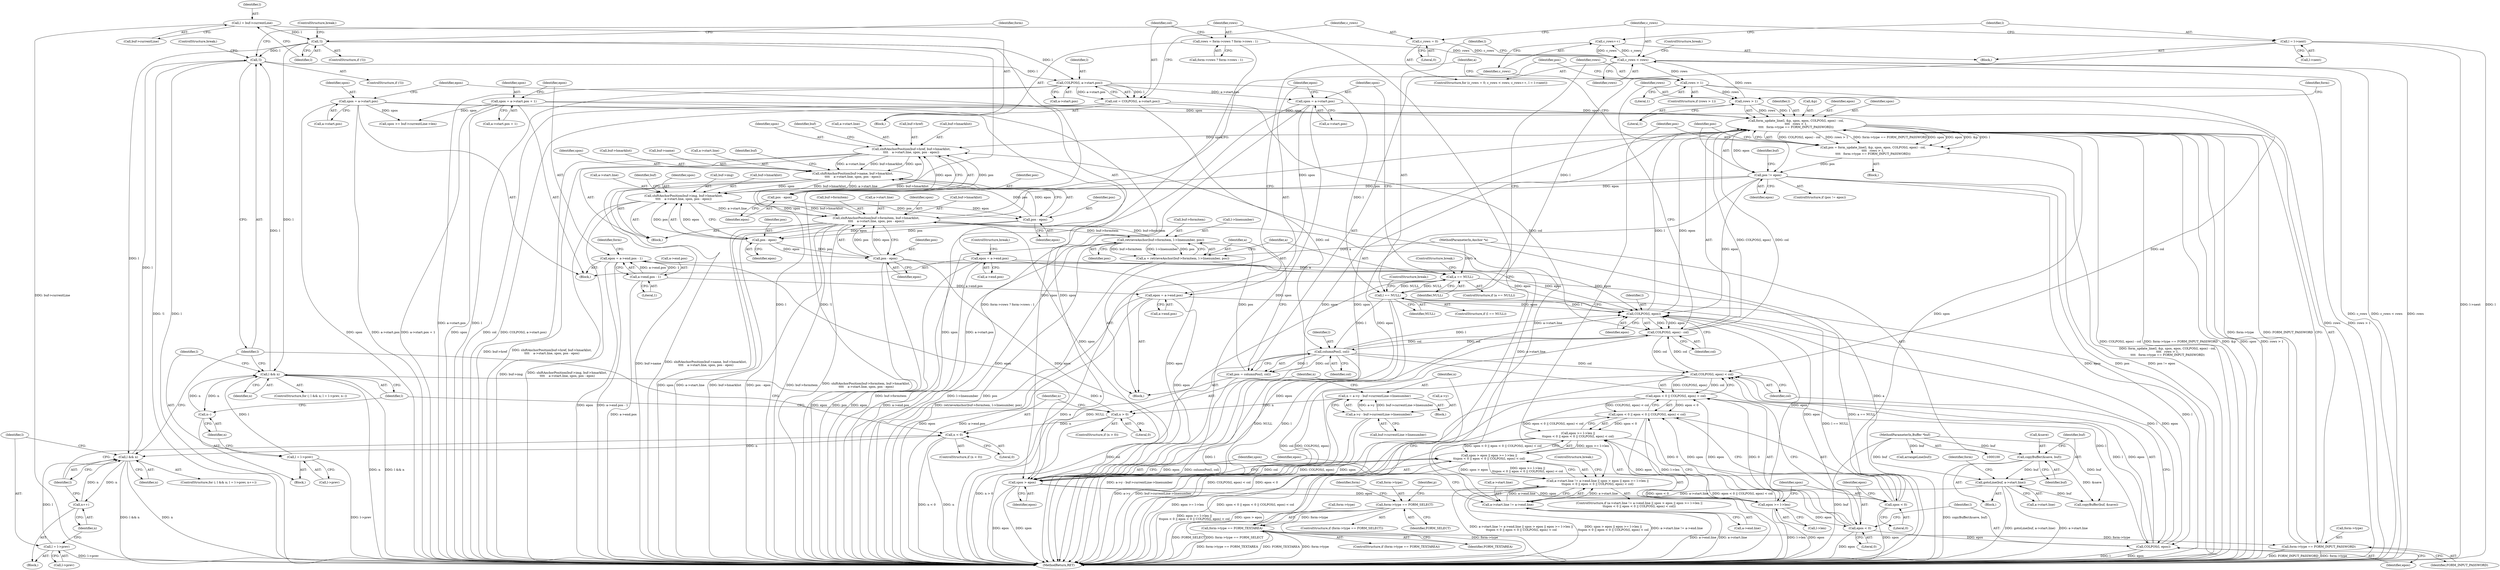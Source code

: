digraph "0_w3m_7fdc83b0364005a0b5ed869230dd81752ba022e8@API" {
"1000446" [label="(Call,form_update_line(l, &p, spos, epos, COLPOS(l, epos) - col,\n\t\t\t\t   rows > 1,\n\t\t\t\t   form->type == FORM_INPUT_PASSWORD))"];
"1000453" [label="(Call,COLPOS(l, epos))"];
"1000364" [label="(Call,l == NULL)"];
"1000357" [label="(Call,l = l->next)"];
"1000340" [label="(Call,COLPOS(l, a->start.pos))"];
"1000325" [label="(Call,!l)"];
"1000296" [label="(Call,l && n)"];
"1000300" [label="(Call,l = l->prev)"];
"1000269" [label="(Call,!l)"];
"1000263" [label="(Call,l = buf->currentLine)"];
"1000292" [label="(Call,n > 0)"];
"1000280" [label="(Call,n = a->y - buf->currentLine->linenumber)"];
"1000282" [label="(Call,a->y - buf->currentLine->linenumber)"];
"1000305" [label="(Call,n--)"];
"1000313" [label="(Call,l && n)"];
"1000317" [label="(Call,l = l->prev)"];
"1000309" [label="(Call,n < 0)"];
"1000322" [label="(Call,n++)"];
"1000389" [label="(Call,a == NULL)"];
"1000378" [label="(Call,a = retrieveAnchor(buf->formitem, l->linenumber, pos))"];
"1000380" [label="(Call,retrieveAnchor(buf->formitem, l->linenumber, pos))"];
"1000518" [label="(Call,shiftAnchorPosition(buf->formitem, buf->hmarklist,\n\t\t\t\t    a->start.line, spos, pos - epos))"];
"1000502" [label="(Call,shiftAnchorPosition(buf->img, buf->hmarklist,\n\t\t\t\t    a->start.line, spos, pos - epos))"];
"1000486" [label="(Call,shiftAnchorPosition(buf->name, buf->hmarklist,\n\t\t\t\t    a->start.line, spos, pos - epos))"];
"1000470" [label="(Call,shiftAnchorPosition(buf->href, buf->hmarklist,\n\t\t\t\t    a->start.line, spos, pos - epos))"];
"1000409" [label="(Call,a->start.line != a->end.line)"];
"1000121" [label="(Call,gotoLine(buf, a->start.line))"];
"1000117" [label="(Call,copyBuffer(&save, buf))"];
"1000102" [label="(MethodParameterIn,Buffer *buf)"];
"1000446" [label="(Call,form_update_line(l, &p, spos, epos, COLPOS(l, epos) - col,\n\t\t\t\t   rows > 1,\n\t\t\t\t   form->type == FORM_INPUT_PASSWORD))"];
"1000393" [label="(Call,spos = a->start.pos)"];
"1000156" [label="(Call,spos = a->start.pos + 1)"];
"1000140" [label="(Call,spos = a->start.pos)"];
"1000421" [label="(Call,spos > epos)"];
"1000531" [label="(Call,pos - epos)"];
"1000515" [label="(Call,pos - epos)"];
"1000499" [label="(Call,pos - epos)"];
"1000483" [label="(Call,pos - epos)"];
"1000466" [label="(Call,pos != epos)"];
"1000444" [label="(Call,pos = form_update_line(l, &p, spos, epos, COLPOS(l, epos) - col,\n\t\t\t\t   rows > 1,\n\t\t\t\t   form->type == FORM_INPUT_PASSWORD))"];
"1000400" [label="(Call,epos = a->end.pos)"];
"1000167" [label="(Call,a->end.pos - 1)"];
"1000165" [label="(Call,epos = a->end.pos - 1)"];
"1000147" [label="(Call,epos = a->end.pos)"];
"1000431" [label="(Call,spos < 0)"];
"1000452" [label="(Call,COLPOS(l, epos) - col)"];
"1000375" [label="(Call,columnPos(l, col))"];
"1000338" [label="(Call,col = COLPOS(l, a->start.pos))"];
"1000438" [label="(Call,COLPOS(l, epos) < col)"];
"1000439" [label="(Call,COLPOS(l, epos))"];
"1000435" [label="(Call,epos < 0)"];
"1000425" [label="(Call,epos >= l->len)"];
"1000457" [label="(Call,rows > 1)"];
"1000369" [label="(Call,rows > 1)"];
"1000351" [label="(Call,c_rows < rows)"];
"1000355" [label="(Call,c_rows++)"];
"1000348" [label="(Call,c_rows = 0)"];
"1000328" [label="(Call,rows = form->rows ? form->rows : 1)"];
"1000460" [label="(Call,form->type == FORM_INPUT_PASSWORD)"];
"1000273" [label="(Call,form->type == FORM_TEXTAREA)"];
"1000230" [label="(Call,form->type == FORM_SELECT)"];
"1000373" [label="(Call,pos = columnPos(l, col))"];
"1000101" [label="(MethodParameterIn,Anchor *a)"];
"1000420" [label="(Call,spos > epos || epos >= l->len ||\n\t\tspos < 0 || epos < 0 || COLPOS(l, epos) < col)"];
"1000408" [label="(Call,a->start.line != a->end.line || spos > epos || epos >= l->len ||\n\t\tspos < 0 || epos < 0 || COLPOS(l, epos) < col)"];
"1000424" [label="(Call,epos >= l->len ||\n\t\tspos < 0 || epos < 0 || COLPOS(l, epos) < col)"];
"1000434" [label="(Call,epos < 0 || COLPOS(l, epos) < col)"];
"1000430" [label="(Call,spos < 0 || epos < 0 || COLPOS(l, epos) < col)"];
"1000441" [label="(Identifier,epos)"];
"1000530" [label="(Identifier,spos)"];
"1000457" [label="(Call,rows > 1)"];
"1000253" [label="(Identifier,form)"];
"1000487" [label="(Call,buf->name)"];
"1000389" [label="(Call,a == NULL)"];
"1000264" [label="(Identifier,l)"];
"1000520" [label="(Identifier,buf)"];
"1000484" [label="(Identifier,pos)"];
"1000454" [label="(Identifier,l)"];
"1000293" [label="(Identifier,n)"];
"1000436" [label="(Identifier,epos)"];
"1000466" [label="(Call,pos != epos)"];
"1000325" [label="(Call,!l)"];
"1000339" [label="(Identifier,col)"];
"1000298" [label="(Identifier,n)"];
"1000422" [label="(Identifier,spos)"];
"1000392" [label="(ControlStructure,break;)"];
"1000533" [label="(Identifier,epos)"];
"1000132" [label="(Block,)"];
"1000358" [label="(Identifier,l)"];
"1000402" [label="(Call,a->end.pos)"];
"1000167" [label="(Call,a->end.pos - 1)"];
"1000431" [label="(Call,spos < 0)"];
"1000263" [label="(Call,l = buf->currentLine)"];
"1000324" [label="(ControlStructure,if (!l))"];
"1000435" [label="(Call,epos < 0)"];
"1000427" [label="(Call,l->len)"];
"1000453" [label="(Call,COLPOS(l, epos))"];
"1000514" [label="(Identifier,spos)"];
"1000448" [label="(Call,&p)"];
"1000296" [label="(Call,l && n)"];
"1000522" [label="(Call,buf->hmarklist)"];
"1000371" [label="(Literal,1)"];
"1000270" [label="(Identifier,l)"];
"1000390" [label="(Identifier,a)"];
"1000469" [label="(Block,)"];
"1000315" [label="(Identifier,n)"];
"1000378" [label="(Call,a = retrieveAnchor(buf->formitem, l->linenumber, pos))"];
"1000302" [label="(Call,l->prev)"];
"1000485" [label="(Identifier,epos)"];
"1000458" [label="(Identifier,rows)"];
"1000444" [label="(Call,pos = form_update_line(l, &p, spos, epos, COLPOS(l, epos) - col,\n\t\t\t\t   rows > 1,\n\t\t\t\t   form->type == FORM_INPUT_PASSWORD))"];
"1000272" [label="(ControlStructure,if (form->type == FORM_TEXTAREA))"];
"1000231" [label="(Call,form->type)"];
"1000493" [label="(Call,a->start.line)"];
"1000342" [label="(Call,a->start.pos)"];
"1000483" [label="(Call,pos - epos)"];
"1000501" [label="(Identifier,epos)"];
"1000338" [label="(Call,col = COLPOS(l, a->start.pos))"];
"1000148" [label="(Identifier,epos)"];
"1000154" [label="(ControlStructure,break;)"];
"1000460" [label="(Call,form->type == FORM_INPUT_PASSWORD)"];
"1000357" [label="(Call,l = l->next)"];
"1000306" [label="(Identifier,n)"];
"1000388" [label="(ControlStructure,if (a == NULL))"];
"1000142" [label="(Call,a->start.pos)"];
"1000322" [label="(Call,n++)"];
"1000291" [label="(ControlStructure,if (n > 0))"];
"1000269" [label="(Call,!l)"];
"1000118" [label="(Call,&save)"];
"1000500" [label="(Identifier,pos)"];
"1000297" [label="(Identifier,l)"];
"1000149" [label="(Call,a->end.pos)"];
"1000369" [label="(Call,rows > 1)"];
"1000534" [label="(ControlStructure,break;)"];
"1000311" [label="(Literal,0)"];
"1000317" [label="(Call,l = l->prev)"];
"1000381" [label="(Call,buf->formitem)"];
"1000294" [label="(Literal,0)"];
"1000374" [label="(Identifier,pos)"];
"1000432" [label="(Identifier,spos)"];
"1000387" [label="(Identifier,pos)"];
"1000477" [label="(Call,a->start.line)"];
"1000368" [label="(ControlStructure,if (rows > 1))"];
"1000451" [label="(Identifier,epos)"];
"1000518" [label="(Call,shiftAnchorPosition(buf->formitem, buf->hmarklist,\n\t\t\t\t    a->start.line, spos, pos - epos))"];
"1000120" [label="(Identifier,buf)"];
"1000467" [label="(Identifier,pos)"];
"1000283" [label="(Call,a->y)"];
"1000366" [label="(Identifier,NULL)"];
"1000394" [label="(Identifier,spos)"];
"1000515" [label="(Call,pos - epos)"];
"1000401" [label="(Identifier,epos)"];
"1000312" [label="(ControlStructure,for (; l && n; l = l->prev, n++))"];
"1000450" [label="(Identifier,spos)"];
"1000173" [label="(Literal,1)"];
"1000280" [label="(Call,n = a->y - buf->currentLine->linenumber)"];
"1000176" [label="(Identifier,form)"];
"1000352" [label="(Identifier,c_rows)"];
"1000301" [label="(Identifier,l)"];
"1000471" [label="(Call,buf->href)"];
"1000499" [label="(Call,pos - epos)"];
"1000370" [label="(Identifier,rows)"];
"1000354" [label="(Block,)"];
"1000486" [label="(Call,shiftAnchorPosition(buf->name, buf->hmarklist,\n\t\t\t\t    a->start.line, spos, pos - epos))"];
"1000123" [label="(Call,a->start.line)"];
"1000299" [label="(Block,)"];
"1000166" [label="(Identifier,epos)"];
"1000376" [label="(Identifier,l)"];
"1000472" [label="(Identifier,buf)"];
"1000275" [label="(Identifier,form)"];
"1000318" [label="(Identifier,l)"];
"1000229" [label="(ControlStructure,if (form->type == FORM_SELECT))"];
"1000351" [label="(Call,c_rows < rows)"];
"1000465" [label="(ControlStructure,if (pos != epos))"];
"1000121" [label="(Call,gotoLine(buf, a->start.line))"];
"1000305" [label="(Call,n--)"];
"1000445" [label="(Identifier,pos)"];
"1000439" [label="(Call,COLPOS(l, epos))"];
"1000353" [label="(Identifier,rows)"];
"1000367" [label="(ControlStructure,break;)"];
"1000464" [label="(Identifier,FORM_INPUT_PASSWORD)"];
"1000314" [label="(Identifier,l)"];
"1000350" [label="(Literal,0)"];
"1000274" [label="(Call,form->type)"];
"1000130" [label="(Identifier,form)"];
"1000271" [label="(ControlStructure,break;)"];
"1000158" [label="(Call,a->start.pos + 1)"];
"1000426" [label="(Identifier,epos)"];
"1000310" [label="(Identifier,n)"];
"1000440" [label="(Identifier,l)"];
"1000165" [label="(Call,epos = a->end.pos - 1)"];
"1000323" [label="(Identifier,n)"];
"1000468" [label="(Identifier,epos)"];
"1000519" [label="(Call,buf->formitem)"];
"1000282" [label="(Call,a->y - buf->currentLine->linenumber)"];
"1000295" [label="(ControlStructure,for (; l && n; l = l->prev, n--))"];
"1000286" [label="(Call,buf->currentLine->linenumber)"];
"1000300" [label="(Call,l = l->prev)"];
"1000412" [label="(Identifier,a)"];
"1000423" [label="(Identifier,epos)"];
"1000328" [label="(Call,rows = form->rows ? form->rows : 1)"];
"1000379" [label="(Identifier,a)"];
"1000156" [label="(Call,spos = a->start.pos + 1)"];
"1000363" [label="(ControlStructure,if (l == NULL))"];
"1000504" [label="(Identifier,buf)"];
"1000420" [label="(Call,spos > epos || epos >= l->len ||\n\t\tspos < 0 || epos < 0 || COLPOS(l, epos) < col)"];
"1000273" [label="(Call,form->type == FORM_TEXTAREA)"];
"1000281" [label="(Identifier,n)"];
"1000434" [label="(Call,epos < 0 || COLPOS(l, epos) < col)"];
"1000326" [label="(Identifier,l)"];
"1000122" [label="(Identifier,buf)"];
"1000380" [label="(Call,retrieveAnchor(buf->formitem, l->linenumber, pos))"];
"1000189" [label="(Call,spos >= buf->currentLine->len)"];
"1000313" [label="(Call,l && n)"];
"1000237" [label="(Identifier,p)"];
"1000446" [label="(Call,form_update_line(l, &p, spos, epos, COLPOS(l, epos) - col,\n\t\t\t\t   rows > 1,\n\t\t\t\t   form->type == FORM_INPUT_PASSWORD))"];
"1000147" [label="(Call,epos = a->end.pos)"];
"1000292" [label="(Call,n > 0)"];
"1000525" [label="(Call,a->start.line)"];
"1000503" [label="(Call,buf->img)"];
"1000117" [label="(Call,copyBuffer(&save, buf))"];
"1000539" [label="(Call,arrangeLine(buf))"];
"1000141" [label="(Identifier,spos)"];
"1000517" [label="(Identifier,epos)"];
"1000470" [label="(Call,shiftAnchorPosition(buf->href, buf->hmarklist,\n\t\t\t\t    a->start.line, spos, pos - epos))"];
"1000456" [label="(Identifier,col)"];
"1000308" [label="(ControlStructure,if (n < 0))"];
"1000384" [label="(Call,l->linenumber)"];
"1000168" [label="(Call,a->end.pos)"];
"1000340" [label="(Call,COLPOS(l, a->start.pos))"];
"1000373" [label="(Call,pos = columnPos(l, col))"];
"1000474" [label="(Call,buf->hmarklist)"];
"1000355" [label="(Call,c_rows++)"];
"1000430" [label="(Call,spos < 0 || epos < 0 || COLPOS(l, epos) < col)"];
"1000506" [label="(Call,buf->hmarklist)"];
"1000372" [label="(Block,)"];
"1000327" [label="(ControlStructure,break;)"];
"1000319" [label="(Call,l->prev)"];
"1000425" [label="(Call,epos >= l->len)"];
"1000393" [label="(Call,spos = a->start.pos)"];
"1000348" [label="(Call,c_rows = 0)"];
"1000535" [label="(Call,copyBuffer(buf, &save))"];
"1000377" [label="(Identifier,col)"];
"1000452" [label="(Call,COLPOS(l, epos) - col)"];
"1000409" [label="(Call,a->start.line != a->end.line)"];
"1000140" [label="(Call,spos = a->start.pos)"];
"1000459" [label="(Literal,1)"];
"1000316" [label="(Block,)"];
"1000347" [label="(ControlStructure,for (c_rows = 0; c_rows < rows; c_rows++, l = l->next))"];
"1000502" [label="(Call,shiftAnchorPosition(buf->img, buf->hmarklist,\n\t\t\t\t    a->start.line, spos, pos - epos))"];
"1000362" [label="(Block,)"];
"1000424" [label="(Call,epos >= l->len ||\n\t\tspos < 0 || epos < 0 || COLPOS(l, epos) < col)"];
"1000443" [label="(ControlStructure,break;)"];
"1000341" [label="(Identifier,l)"];
"1000498" [label="(Identifier,spos)"];
"1000359" [label="(Call,l->next)"];
"1000438" [label="(Call,COLPOS(l, epos) < col)"];
"1000482" [label="(Identifier,spos)"];
"1000265" [label="(Call,buf->currentLine)"];
"1000516" [label="(Identifier,pos)"];
"1000447" [label="(Identifier,l)"];
"1000455" [label="(Identifier,epos)"];
"1000509" [label="(Call,a->start.line)"];
"1000268" [label="(ControlStructure,if (!l))"];
"1000531" [label="(Call,pos - epos)"];
"1000532" [label="(Identifier,pos)"];
"1000408" [label="(Call,a->start.line != a->end.line || spos > epos || epos >= l->len ||\n\t\tspos < 0 || epos < 0 || COLPOS(l, epos) < col)"];
"1000349" [label="(Identifier,c_rows)"];
"1000400" [label="(Call,epos = a->end.pos)"];
"1000462" [label="(Identifier,form)"];
"1000437" [label="(Literal,0)"];
"1000356" [label="(Identifier,c_rows)"];
"1000488" [label="(Identifier,buf)"];
"1000230" [label="(Call,form->type == FORM_SELECT)"];
"1000364" [label="(Call,l == NULL)"];
"1000395" [label="(Call,a->start.pos)"];
"1000157" [label="(Identifier,spos)"];
"1000461" [label="(Call,form->type)"];
"1000541" [label="(MethodReturn,RET)"];
"1000104" [label="(Block,)"];
"1000102" [label="(MethodParameterIn,Buffer *buf)"];
"1000433" [label="(Literal,0)"];
"1000442" [label="(Identifier,col)"];
"1000410" [label="(Call,a->start.line)"];
"1000407" [label="(ControlStructure,if (a->start.line != a->end.line || spos > epos || epos >= l->len ||\n\t\tspos < 0 || epos < 0 || COLPOS(l, epos) < col))"];
"1000391" [label="(Identifier,NULL)"];
"1000490" [label="(Call,buf->hmarklist)"];
"1000415" [label="(Call,a->end.line)"];
"1000421" [label="(Call,spos > epos)"];
"1000329" [label="(Identifier,rows)"];
"1000365" [label="(Identifier,l)"];
"1000330" [label="(Call,form->rows ? form->rows : 1)"];
"1000178" [label="(Block,)"];
"1000375" [label="(Call,columnPos(l, col))"];
"1000278" [label="(Block,)"];
"1000234" [label="(Identifier,FORM_SELECT)"];
"1000101" [label="(MethodParameterIn,Anchor *a)"];
"1000277" [label="(Identifier,FORM_TEXTAREA)"];
"1000309" [label="(Call,n < 0)"];
"1000446" -> "1000444"  [label="AST: "];
"1000446" -> "1000460"  [label="CFG: "];
"1000447" -> "1000446"  [label="AST: "];
"1000448" -> "1000446"  [label="AST: "];
"1000450" -> "1000446"  [label="AST: "];
"1000451" -> "1000446"  [label="AST: "];
"1000452" -> "1000446"  [label="AST: "];
"1000457" -> "1000446"  [label="AST: "];
"1000460" -> "1000446"  [label="AST: "];
"1000444" -> "1000446"  [label="CFG: "];
"1000446" -> "1000541"  [label="DDG: form->type == FORM_INPUT_PASSWORD"];
"1000446" -> "1000541"  [label="DDG: rows > 1"];
"1000446" -> "1000541"  [label="DDG: spos"];
"1000446" -> "1000541"  [label="DDG: COLPOS(l, epos) - col"];
"1000446" -> "1000541"  [label="DDG: &p"];
"1000446" -> "1000421"  [label="DDG: spos"];
"1000446" -> "1000444"  [label="DDG: COLPOS(l, epos) - col"];
"1000446" -> "1000444"  [label="DDG: rows > 1"];
"1000446" -> "1000444"  [label="DDG: form->type == FORM_INPUT_PASSWORD"];
"1000446" -> "1000444"  [label="DDG: spos"];
"1000446" -> "1000444"  [label="DDG: epos"];
"1000446" -> "1000444"  [label="DDG: &p"];
"1000446" -> "1000444"  [label="DDG: l"];
"1000453" -> "1000446"  [label="DDG: l"];
"1000453" -> "1000446"  [label="DDG: epos"];
"1000393" -> "1000446"  [label="DDG: spos"];
"1000156" -> "1000446"  [label="DDG: spos"];
"1000140" -> "1000446"  [label="DDG: spos"];
"1000421" -> "1000446"  [label="DDG: spos"];
"1000518" -> "1000446"  [label="DDG: spos"];
"1000431" -> "1000446"  [label="DDG: spos"];
"1000452" -> "1000446"  [label="DDG: COLPOS(l, epos)"];
"1000452" -> "1000446"  [label="DDG: col"];
"1000457" -> "1000446"  [label="DDG: rows"];
"1000457" -> "1000446"  [label="DDG: 1"];
"1000460" -> "1000446"  [label="DDG: form->type"];
"1000460" -> "1000446"  [label="DDG: FORM_INPUT_PASSWORD"];
"1000446" -> "1000466"  [label="DDG: epos"];
"1000446" -> "1000470"  [label="DDG: spos"];
"1000453" -> "1000452"  [label="AST: "];
"1000453" -> "1000455"  [label="CFG: "];
"1000454" -> "1000453"  [label="AST: "];
"1000455" -> "1000453"  [label="AST: "];
"1000456" -> "1000453"  [label="CFG: "];
"1000453" -> "1000452"  [label="DDG: l"];
"1000453" -> "1000452"  [label="DDG: epos"];
"1000364" -> "1000453"  [label="DDG: l"];
"1000375" -> "1000453"  [label="DDG: l"];
"1000439" -> "1000453"  [label="DDG: l"];
"1000439" -> "1000453"  [label="DDG: epos"];
"1000531" -> "1000453"  [label="DDG: epos"];
"1000435" -> "1000453"  [label="DDG: epos"];
"1000466" -> "1000453"  [label="DDG: epos"];
"1000400" -> "1000453"  [label="DDG: epos"];
"1000165" -> "1000453"  [label="DDG: epos"];
"1000425" -> "1000453"  [label="DDG: epos"];
"1000421" -> "1000453"  [label="DDG: epos"];
"1000147" -> "1000453"  [label="DDG: epos"];
"1000364" -> "1000363"  [label="AST: "];
"1000364" -> "1000366"  [label="CFG: "];
"1000365" -> "1000364"  [label="AST: "];
"1000366" -> "1000364"  [label="AST: "];
"1000367" -> "1000364"  [label="CFG: "];
"1000370" -> "1000364"  [label="CFG: "];
"1000364" -> "1000541"  [label="DDG: l"];
"1000364" -> "1000541"  [label="DDG: l == NULL"];
"1000364" -> "1000541"  [label="DDG: NULL"];
"1000357" -> "1000364"  [label="DDG: l"];
"1000340" -> "1000364"  [label="DDG: l"];
"1000389" -> "1000364"  [label="DDG: NULL"];
"1000364" -> "1000375"  [label="DDG: l"];
"1000364" -> "1000389"  [label="DDG: NULL"];
"1000364" -> "1000439"  [label="DDG: l"];
"1000357" -> "1000354"  [label="AST: "];
"1000357" -> "1000359"  [label="CFG: "];
"1000358" -> "1000357"  [label="AST: "];
"1000359" -> "1000357"  [label="AST: "];
"1000352" -> "1000357"  [label="CFG: "];
"1000357" -> "1000541"  [label="DDG: l"];
"1000357" -> "1000541"  [label="DDG: l->next"];
"1000340" -> "1000338"  [label="AST: "];
"1000340" -> "1000342"  [label="CFG: "];
"1000341" -> "1000340"  [label="AST: "];
"1000342" -> "1000340"  [label="AST: "];
"1000338" -> "1000340"  [label="CFG: "];
"1000340" -> "1000541"  [label="DDG: a->start.pos"];
"1000340" -> "1000541"  [label="DDG: l"];
"1000340" -> "1000338"  [label="DDG: l"];
"1000340" -> "1000338"  [label="DDG: a->start.pos"];
"1000325" -> "1000340"  [label="DDG: l"];
"1000269" -> "1000340"  [label="DDG: l"];
"1000340" -> "1000393"  [label="DDG: a->start.pos"];
"1000325" -> "1000324"  [label="AST: "];
"1000325" -> "1000326"  [label="CFG: "];
"1000326" -> "1000325"  [label="AST: "];
"1000327" -> "1000325"  [label="CFG: "];
"1000329" -> "1000325"  [label="CFG: "];
"1000325" -> "1000541"  [label="DDG: l"];
"1000325" -> "1000541"  [label="DDG: !l"];
"1000296" -> "1000325"  [label="DDG: l"];
"1000269" -> "1000325"  [label="DDG: l"];
"1000313" -> "1000325"  [label="DDG: l"];
"1000296" -> "1000295"  [label="AST: "];
"1000296" -> "1000297"  [label="CFG: "];
"1000296" -> "1000298"  [label="CFG: "];
"1000297" -> "1000296"  [label="AST: "];
"1000298" -> "1000296"  [label="AST: "];
"1000301" -> "1000296"  [label="CFG: "];
"1000326" -> "1000296"  [label="CFG: "];
"1000296" -> "1000541"  [label="DDG: n"];
"1000296" -> "1000541"  [label="DDG: l && n"];
"1000300" -> "1000296"  [label="DDG: l"];
"1000269" -> "1000296"  [label="DDG: l"];
"1000292" -> "1000296"  [label="DDG: n"];
"1000305" -> "1000296"  [label="DDG: n"];
"1000296" -> "1000305"  [label="DDG: n"];
"1000300" -> "1000299"  [label="AST: "];
"1000300" -> "1000302"  [label="CFG: "];
"1000301" -> "1000300"  [label="AST: "];
"1000302" -> "1000300"  [label="AST: "];
"1000306" -> "1000300"  [label="CFG: "];
"1000300" -> "1000541"  [label="DDG: l->prev"];
"1000269" -> "1000268"  [label="AST: "];
"1000269" -> "1000270"  [label="CFG: "];
"1000270" -> "1000269"  [label="AST: "];
"1000271" -> "1000269"  [label="CFG: "];
"1000275" -> "1000269"  [label="CFG: "];
"1000269" -> "1000541"  [label="DDG: !l"];
"1000269" -> "1000541"  [label="DDG: l"];
"1000263" -> "1000269"  [label="DDG: l"];
"1000269" -> "1000313"  [label="DDG: l"];
"1000263" -> "1000178"  [label="AST: "];
"1000263" -> "1000265"  [label="CFG: "];
"1000264" -> "1000263"  [label="AST: "];
"1000265" -> "1000263"  [label="AST: "];
"1000270" -> "1000263"  [label="CFG: "];
"1000263" -> "1000541"  [label="DDG: buf->currentLine"];
"1000292" -> "1000291"  [label="AST: "];
"1000292" -> "1000294"  [label="CFG: "];
"1000293" -> "1000292"  [label="AST: "];
"1000294" -> "1000292"  [label="AST: "];
"1000297" -> "1000292"  [label="CFG: "];
"1000310" -> "1000292"  [label="CFG: "];
"1000292" -> "1000541"  [label="DDG: n > 0"];
"1000280" -> "1000292"  [label="DDG: n"];
"1000292" -> "1000309"  [label="DDG: n"];
"1000280" -> "1000278"  [label="AST: "];
"1000280" -> "1000282"  [label="CFG: "];
"1000281" -> "1000280"  [label="AST: "];
"1000282" -> "1000280"  [label="AST: "];
"1000293" -> "1000280"  [label="CFG: "];
"1000280" -> "1000541"  [label="DDG: a->y - buf->currentLine->linenumber"];
"1000282" -> "1000280"  [label="DDG: a->y"];
"1000282" -> "1000280"  [label="DDG: buf->currentLine->linenumber"];
"1000282" -> "1000286"  [label="CFG: "];
"1000283" -> "1000282"  [label="AST: "];
"1000286" -> "1000282"  [label="AST: "];
"1000282" -> "1000541"  [label="DDG: buf->currentLine->linenumber"];
"1000282" -> "1000541"  [label="DDG: a->y"];
"1000305" -> "1000299"  [label="AST: "];
"1000305" -> "1000306"  [label="CFG: "];
"1000306" -> "1000305"  [label="AST: "];
"1000297" -> "1000305"  [label="CFG: "];
"1000313" -> "1000312"  [label="AST: "];
"1000313" -> "1000314"  [label="CFG: "];
"1000313" -> "1000315"  [label="CFG: "];
"1000314" -> "1000313"  [label="AST: "];
"1000315" -> "1000313"  [label="AST: "];
"1000318" -> "1000313"  [label="CFG: "];
"1000326" -> "1000313"  [label="CFG: "];
"1000313" -> "1000541"  [label="DDG: n"];
"1000313" -> "1000541"  [label="DDG: l && n"];
"1000317" -> "1000313"  [label="DDG: l"];
"1000309" -> "1000313"  [label="DDG: n"];
"1000322" -> "1000313"  [label="DDG: n"];
"1000313" -> "1000322"  [label="DDG: n"];
"1000317" -> "1000316"  [label="AST: "];
"1000317" -> "1000319"  [label="CFG: "];
"1000318" -> "1000317"  [label="AST: "];
"1000319" -> "1000317"  [label="AST: "];
"1000323" -> "1000317"  [label="CFG: "];
"1000317" -> "1000541"  [label="DDG: l->prev"];
"1000309" -> "1000308"  [label="AST: "];
"1000309" -> "1000311"  [label="CFG: "];
"1000310" -> "1000309"  [label="AST: "];
"1000311" -> "1000309"  [label="AST: "];
"1000314" -> "1000309"  [label="CFG: "];
"1000326" -> "1000309"  [label="CFG: "];
"1000309" -> "1000541"  [label="DDG: n"];
"1000309" -> "1000541"  [label="DDG: n < 0"];
"1000322" -> "1000316"  [label="AST: "];
"1000322" -> "1000323"  [label="CFG: "];
"1000323" -> "1000322"  [label="AST: "];
"1000314" -> "1000322"  [label="CFG: "];
"1000389" -> "1000388"  [label="AST: "];
"1000389" -> "1000391"  [label="CFG: "];
"1000390" -> "1000389"  [label="AST: "];
"1000391" -> "1000389"  [label="AST: "];
"1000392" -> "1000389"  [label="CFG: "];
"1000394" -> "1000389"  [label="CFG: "];
"1000389" -> "1000541"  [label="DDG: a == NULL"];
"1000389" -> "1000541"  [label="DDG: a"];
"1000389" -> "1000541"  [label="DDG: NULL"];
"1000378" -> "1000389"  [label="DDG: a"];
"1000101" -> "1000389"  [label="DDG: a"];
"1000378" -> "1000372"  [label="AST: "];
"1000378" -> "1000380"  [label="CFG: "];
"1000379" -> "1000378"  [label="AST: "];
"1000380" -> "1000378"  [label="AST: "];
"1000390" -> "1000378"  [label="CFG: "];
"1000378" -> "1000541"  [label="DDG: retrieveAnchor(buf->formitem, l->linenumber, pos)"];
"1000380" -> "1000378"  [label="DDG: buf->formitem"];
"1000380" -> "1000378"  [label="DDG: l->linenumber"];
"1000380" -> "1000378"  [label="DDG: pos"];
"1000101" -> "1000378"  [label="DDG: a"];
"1000380" -> "1000387"  [label="CFG: "];
"1000381" -> "1000380"  [label="AST: "];
"1000384" -> "1000380"  [label="AST: "];
"1000387" -> "1000380"  [label="AST: "];
"1000380" -> "1000541"  [label="DDG: l->linenumber"];
"1000380" -> "1000541"  [label="DDG: pos"];
"1000380" -> "1000541"  [label="DDG: buf->formitem"];
"1000518" -> "1000380"  [label="DDG: buf->formitem"];
"1000373" -> "1000380"  [label="DDG: pos"];
"1000380" -> "1000518"  [label="DDG: buf->formitem"];
"1000518" -> "1000469"  [label="AST: "];
"1000518" -> "1000531"  [label="CFG: "];
"1000519" -> "1000518"  [label="AST: "];
"1000522" -> "1000518"  [label="AST: "];
"1000525" -> "1000518"  [label="AST: "];
"1000530" -> "1000518"  [label="AST: "];
"1000531" -> "1000518"  [label="AST: "];
"1000356" -> "1000518"  [label="CFG: "];
"1000518" -> "1000541"  [label="DDG: a->start.line"];
"1000518" -> "1000541"  [label="DDG: buf->hmarklist"];
"1000518" -> "1000541"  [label="DDG: pos - epos"];
"1000518" -> "1000541"  [label="DDG: buf->formitem"];
"1000518" -> "1000541"  [label="DDG: shiftAnchorPosition(buf->formitem, buf->hmarklist,\n\t\t\t\t    a->start.line, spos, pos - epos)"];
"1000518" -> "1000541"  [label="DDG: spos"];
"1000518" -> "1000409"  [label="DDG: a->start.line"];
"1000518" -> "1000421"  [label="DDG: spos"];
"1000518" -> "1000470"  [label="DDG: buf->hmarklist"];
"1000502" -> "1000518"  [label="DDG: buf->hmarklist"];
"1000502" -> "1000518"  [label="DDG: a->start.line"];
"1000502" -> "1000518"  [label="DDG: spos"];
"1000531" -> "1000518"  [label="DDG: pos"];
"1000531" -> "1000518"  [label="DDG: epos"];
"1000502" -> "1000469"  [label="AST: "];
"1000502" -> "1000515"  [label="CFG: "];
"1000503" -> "1000502"  [label="AST: "];
"1000506" -> "1000502"  [label="AST: "];
"1000509" -> "1000502"  [label="AST: "];
"1000514" -> "1000502"  [label="AST: "];
"1000515" -> "1000502"  [label="AST: "];
"1000520" -> "1000502"  [label="CFG: "];
"1000502" -> "1000541"  [label="DDG: buf->img"];
"1000502" -> "1000541"  [label="DDG: shiftAnchorPosition(buf->img, buf->hmarklist,\n\t\t\t\t    a->start.line, spos, pos - epos)"];
"1000486" -> "1000502"  [label="DDG: buf->hmarklist"];
"1000486" -> "1000502"  [label="DDG: a->start.line"];
"1000486" -> "1000502"  [label="DDG: spos"];
"1000515" -> "1000502"  [label="DDG: pos"];
"1000515" -> "1000502"  [label="DDG: epos"];
"1000486" -> "1000469"  [label="AST: "];
"1000486" -> "1000499"  [label="CFG: "];
"1000487" -> "1000486"  [label="AST: "];
"1000490" -> "1000486"  [label="AST: "];
"1000493" -> "1000486"  [label="AST: "];
"1000498" -> "1000486"  [label="AST: "];
"1000499" -> "1000486"  [label="AST: "];
"1000504" -> "1000486"  [label="CFG: "];
"1000486" -> "1000541"  [label="DDG: shiftAnchorPosition(buf->name, buf->hmarklist,\n\t\t\t\t    a->start.line, spos, pos - epos)"];
"1000486" -> "1000541"  [label="DDG: buf->name"];
"1000470" -> "1000486"  [label="DDG: buf->hmarklist"];
"1000470" -> "1000486"  [label="DDG: a->start.line"];
"1000470" -> "1000486"  [label="DDG: spos"];
"1000499" -> "1000486"  [label="DDG: pos"];
"1000499" -> "1000486"  [label="DDG: epos"];
"1000470" -> "1000469"  [label="AST: "];
"1000470" -> "1000483"  [label="CFG: "];
"1000471" -> "1000470"  [label="AST: "];
"1000474" -> "1000470"  [label="AST: "];
"1000477" -> "1000470"  [label="AST: "];
"1000482" -> "1000470"  [label="AST: "];
"1000483" -> "1000470"  [label="AST: "];
"1000488" -> "1000470"  [label="CFG: "];
"1000470" -> "1000541"  [label="DDG: buf->href"];
"1000470" -> "1000541"  [label="DDG: shiftAnchorPosition(buf->href, buf->hmarklist,\n\t\t\t\t    a->start.line, spos, pos - epos)"];
"1000409" -> "1000470"  [label="DDG: a->start.line"];
"1000483" -> "1000470"  [label="DDG: pos"];
"1000483" -> "1000470"  [label="DDG: epos"];
"1000409" -> "1000408"  [label="AST: "];
"1000409" -> "1000415"  [label="CFG: "];
"1000410" -> "1000409"  [label="AST: "];
"1000415" -> "1000409"  [label="AST: "];
"1000422" -> "1000409"  [label="CFG: "];
"1000408" -> "1000409"  [label="CFG: "];
"1000409" -> "1000541"  [label="DDG: a->start.line"];
"1000409" -> "1000541"  [label="DDG: a->end.line"];
"1000409" -> "1000408"  [label="DDG: a->start.line"];
"1000409" -> "1000408"  [label="DDG: a->end.line"];
"1000121" -> "1000409"  [label="DDG: a->start.line"];
"1000121" -> "1000104"  [label="AST: "];
"1000121" -> "1000123"  [label="CFG: "];
"1000122" -> "1000121"  [label="AST: "];
"1000123" -> "1000121"  [label="AST: "];
"1000130" -> "1000121"  [label="CFG: "];
"1000121" -> "1000541"  [label="DDG: a->start.line"];
"1000121" -> "1000541"  [label="DDG: gotoLine(buf, a->start.line)"];
"1000117" -> "1000121"  [label="DDG: buf"];
"1000102" -> "1000121"  [label="DDG: buf"];
"1000121" -> "1000535"  [label="DDG: buf"];
"1000117" -> "1000104"  [label="AST: "];
"1000117" -> "1000120"  [label="CFG: "];
"1000118" -> "1000117"  [label="AST: "];
"1000120" -> "1000117"  [label="AST: "];
"1000122" -> "1000117"  [label="CFG: "];
"1000117" -> "1000541"  [label="DDG: copyBuffer(&save, buf)"];
"1000102" -> "1000117"  [label="DDG: buf"];
"1000117" -> "1000535"  [label="DDG: &save"];
"1000102" -> "1000100"  [label="AST: "];
"1000102" -> "1000541"  [label="DDG: buf"];
"1000102" -> "1000535"  [label="DDG: buf"];
"1000102" -> "1000539"  [label="DDG: buf"];
"1000393" -> "1000372"  [label="AST: "];
"1000393" -> "1000395"  [label="CFG: "];
"1000394" -> "1000393"  [label="AST: "];
"1000395" -> "1000393"  [label="AST: "];
"1000401" -> "1000393"  [label="CFG: "];
"1000393" -> "1000541"  [label="DDG: spos"];
"1000393" -> "1000541"  [label="DDG: a->start.pos"];
"1000393" -> "1000421"  [label="DDG: spos"];
"1000156" -> "1000132"  [label="AST: "];
"1000156" -> "1000158"  [label="CFG: "];
"1000157" -> "1000156"  [label="AST: "];
"1000158" -> "1000156"  [label="AST: "];
"1000166" -> "1000156"  [label="CFG: "];
"1000156" -> "1000541"  [label="DDG: spos"];
"1000156" -> "1000541"  [label="DDG: a->start.pos + 1"];
"1000156" -> "1000189"  [label="DDG: spos"];
"1000156" -> "1000421"  [label="DDG: spos"];
"1000140" -> "1000132"  [label="AST: "];
"1000140" -> "1000142"  [label="CFG: "];
"1000141" -> "1000140"  [label="AST: "];
"1000142" -> "1000140"  [label="AST: "];
"1000148" -> "1000140"  [label="CFG: "];
"1000140" -> "1000541"  [label="DDG: a->start.pos"];
"1000140" -> "1000541"  [label="DDG: spos"];
"1000140" -> "1000189"  [label="DDG: spos"];
"1000140" -> "1000421"  [label="DDG: spos"];
"1000421" -> "1000420"  [label="AST: "];
"1000421" -> "1000423"  [label="CFG: "];
"1000422" -> "1000421"  [label="AST: "];
"1000423" -> "1000421"  [label="AST: "];
"1000426" -> "1000421"  [label="CFG: "];
"1000420" -> "1000421"  [label="CFG: "];
"1000421" -> "1000541"  [label="DDG: epos"];
"1000421" -> "1000541"  [label="DDG: spos"];
"1000421" -> "1000420"  [label="DDG: spos"];
"1000421" -> "1000420"  [label="DDG: epos"];
"1000531" -> "1000421"  [label="DDG: epos"];
"1000466" -> "1000421"  [label="DDG: epos"];
"1000400" -> "1000421"  [label="DDG: epos"];
"1000165" -> "1000421"  [label="DDG: epos"];
"1000147" -> "1000421"  [label="DDG: epos"];
"1000421" -> "1000425"  [label="DDG: epos"];
"1000421" -> "1000431"  [label="DDG: spos"];
"1000531" -> "1000533"  [label="CFG: "];
"1000532" -> "1000531"  [label="AST: "];
"1000533" -> "1000531"  [label="AST: "];
"1000531" -> "1000541"  [label="DDG: epos"];
"1000531" -> "1000541"  [label="DDG: pos"];
"1000515" -> "1000531"  [label="DDG: pos"];
"1000515" -> "1000531"  [label="DDG: epos"];
"1000515" -> "1000517"  [label="CFG: "];
"1000516" -> "1000515"  [label="AST: "];
"1000517" -> "1000515"  [label="AST: "];
"1000499" -> "1000515"  [label="DDG: pos"];
"1000499" -> "1000515"  [label="DDG: epos"];
"1000499" -> "1000501"  [label="CFG: "];
"1000500" -> "1000499"  [label="AST: "];
"1000501" -> "1000499"  [label="AST: "];
"1000483" -> "1000499"  [label="DDG: pos"];
"1000483" -> "1000499"  [label="DDG: epos"];
"1000483" -> "1000485"  [label="CFG: "];
"1000484" -> "1000483"  [label="AST: "];
"1000485" -> "1000483"  [label="AST: "];
"1000466" -> "1000483"  [label="DDG: pos"];
"1000466" -> "1000483"  [label="DDG: epos"];
"1000466" -> "1000465"  [label="AST: "];
"1000466" -> "1000468"  [label="CFG: "];
"1000467" -> "1000466"  [label="AST: "];
"1000468" -> "1000466"  [label="AST: "];
"1000472" -> "1000466"  [label="CFG: "];
"1000356" -> "1000466"  [label="CFG: "];
"1000466" -> "1000541"  [label="DDG: epos"];
"1000466" -> "1000541"  [label="DDG: pos"];
"1000466" -> "1000541"  [label="DDG: pos != epos"];
"1000444" -> "1000466"  [label="DDG: pos"];
"1000444" -> "1000362"  [label="AST: "];
"1000445" -> "1000444"  [label="AST: "];
"1000467" -> "1000444"  [label="CFG: "];
"1000444" -> "1000541"  [label="DDG: form_update_line(l, &p, spos, epos, COLPOS(l, epos) - col,\n\t\t\t\t   rows > 1,\n\t\t\t\t   form->type == FORM_INPUT_PASSWORD)"];
"1000400" -> "1000372"  [label="AST: "];
"1000400" -> "1000402"  [label="CFG: "];
"1000401" -> "1000400"  [label="AST: "];
"1000402" -> "1000400"  [label="AST: "];
"1000412" -> "1000400"  [label="CFG: "];
"1000400" -> "1000541"  [label="DDG: epos"];
"1000400" -> "1000541"  [label="DDG: a->end.pos"];
"1000167" -> "1000400"  [label="DDG: a->end.pos"];
"1000167" -> "1000165"  [label="AST: "];
"1000167" -> "1000173"  [label="CFG: "];
"1000168" -> "1000167"  [label="AST: "];
"1000173" -> "1000167"  [label="AST: "];
"1000165" -> "1000167"  [label="CFG: "];
"1000167" -> "1000541"  [label="DDG: a->end.pos"];
"1000167" -> "1000165"  [label="DDG: a->end.pos"];
"1000167" -> "1000165"  [label="DDG: 1"];
"1000165" -> "1000132"  [label="AST: "];
"1000166" -> "1000165"  [label="AST: "];
"1000176" -> "1000165"  [label="CFG: "];
"1000165" -> "1000541"  [label="DDG: epos"];
"1000165" -> "1000541"  [label="DDG: a->end.pos - 1"];
"1000147" -> "1000132"  [label="AST: "];
"1000147" -> "1000149"  [label="CFG: "];
"1000148" -> "1000147"  [label="AST: "];
"1000149" -> "1000147"  [label="AST: "];
"1000154" -> "1000147"  [label="CFG: "];
"1000147" -> "1000541"  [label="DDG: a->end.pos"];
"1000147" -> "1000541"  [label="DDG: epos"];
"1000431" -> "1000430"  [label="AST: "];
"1000431" -> "1000433"  [label="CFG: "];
"1000432" -> "1000431"  [label="AST: "];
"1000433" -> "1000431"  [label="AST: "];
"1000436" -> "1000431"  [label="CFG: "];
"1000430" -> "1000431"  [label="CFG: "];
"1000431" -> "1000541"  [label="DDG: spos"];
"1000431" -> "1000430"  [label="DDG: spos"];
"1000431" -> "1000430"  [label="DDG: 0"];
"1000452" -> "1000456"  [label="CFG: "];
"1000456" -> "1000452"  [label="AST: "];
"1000458" -> "1000452"  [label="CFG: "];
"1000452" -> "1000541"  [label="DDG: COLPOS(l, epos)"];
"1000452" -> "1000541"  [label="DDG: col"];
"1000452" -> "1000375"  [label="DDG: col"];
"1000452" -> "1000438"  [label="DDG: col"];
"1000375" -> "1000452"  [label="DDG: col"];
"1000338" -> "1000452"  [label="DDG: col"];
"1000438" -> "1000452"  [label="DDG: col"];
"1000375" -> "1000373"  [label="AST: "];
"1000375" -> "1000377"  [label="CFG: "];
"1000376" -> "1000375"  [label="AST: "];
"1000377" -> "1000375"  [label="AST: "];
"1000373" -> "1000375"  [label="CFG: "];
"1000375" -> "1000541"  [label="DDG: l"];
"1000375" -> "1000541"  [label="DDG: col"];
"1000375" -> "1000373"  [label="DDG: l"];
"1000375" -> "1000373"  [label="DDG: col"];
"1000338" -> "1000375"  [label="DDG: col"];
"1000375" -> "1000439"  [label="DDG: l"];
"1000375" -> "1000438"  [label="DDG: col"];
"1000338" -> "1000178"  [label="AST: "];
"1000339" -> "1000338"  [label="AST: "];
"1000349" -> "1000338"  [label="CFG: "];
"1000338" -> "1000541"  [label="DDG: col"];
"1000338" -> "1000541"  [label="DDG: COLPOS(l, a->start.pos)"];
"1000338" -> "1000438"  [label="DDG: col"];
"1000438" -> "1000434"  [label="AST: "];
"1000438" -> "1000442"  [label="CFG: "];
"1000439" -> "1000438"  [label="AST: "];
"1000442" -> "1000438"  [label="AST: "];
"1000434" -> "1000438"  [label="CFG: "];
"1000438" -> "1000541"  [label="DDG: col"];
"1000438" -> "1000541"  [label="DDG: COLPOS(l, epos)"];
"1000438" -> "1000434"  [label="DDG: COLPOS(l, epos)"];
"1000438" -> "1000434"  [label="DDG: col"];
"1000439" -> "1000438"  [label="DDG: l"];
"1000439" -> "1000438"  [label="DDG: epos"];
"1000439" -> "1000441"  [label="CFG: "];
"1000440" -> "1000439"  [label="AST: "];
"1000441" -> "1000439"  [label="AST: "];
"1000442" -> "1000439"  [label="CFG: "];
"1000439" -> "1000541"  [label="DDG: l"];
"1000439" -> "1000541"  [label="DDG: epos"];
"1000435" -> "1000439"  [label="DDG: epos"];
"1000435" -> "1000434"  [label="AST: "];
"1000435" -> "1000437"  [label="CFG: "];
"1000436" -> "1000435"  [label="AST: "];
"1000437" -> "1000435"  [label="AST: "];
"1000440" -> "1000435"  [label="CFG: "];
"1000434" -> "1000435"  [label="CFG: "];
"1000435" -> "1000541"  [label="DDG: epos"];
"1000435" -> "1000434"  [label="DDG: epos"];
"1000435" -> "1000434"  [label="DDG: 0"];
"1000425" -> "1000435"  [label="DDG: epos"];
"1000425" -> "1000424"  [label="AST: "];
"1000425" -> "1000427"  [label="CFG: "];
"1000426" -> "1000425"  [label="AST: "];
"1000427" -> "1000425"  [label="AST: "];
"1000432" -> "1000425"  [label="CFG: "];
"1000424" -> "1000425"  [label="CFG: "];
"1000425" -> "1000541"  [label="DDG: l->len"];
"1000425" -> "1000541"  [label="DDG: epos"];
"1000425" -> "1000424"  [label="DDG: epos"];
"1000425" -> "1000424"  [label="DDG: l->len"];
"1000457" -> "1000459"  [label="CFG: "];
"1000458" -> "1000457"  [label="AST: "];
"1000459" -> "1000457"  [label="AST: "];
"1000462" -> "1000457"  [label="CFG: "];
"1000457" -> "1000351"  [label="DDG: rows"];
"1000369" -> "1000457"  [label="DDG: rows"];
"1000369" -> "1000368"  [label="AST: "];
"1000369" -> "1000371"  [label="CFG: "];
"1000370" -> "1000369"  [label="AST: "];
"1000371" -> "1000369"  [label="AST: "];
"1000374" -> "1000369"  [label="CFG: "];
"1000412" -> "1000369"  [label="CFG: "];
"1000369" -> "1000541"  [label="DDG: rows > 1"];
"1000369" -> "1000541"  [label="DDG: rows"];
"1000351" -> "1000369"  [label="DDG: rows"];
"1000351" -> "1000347"  [label="AST: "];
"1000351" -> "1000353"  [label="CFG: "];
"1000352" -> "1000351"  [label="AST: "];
"1000353" -> "1000351"  [label="AST: "];
"1000365" -> "1000351"  [label="CFG: "];
"1000534" -> "1000351"  [label="CFG: "];
"1000351" -> "1000541"  [label="DDG: c_rows < rows"];
"1000351" -> "1000541"  [label="DDG: rows"];
"1000351" -> "1000541"  [label="DDG: c_rows"];
"1000355" -> "1000351"  [label="DDG: c_rows"];
"1000348" -> "1000351"  [label="DDG: c_rows"];
"1000328" -> "1000351"  [label="DDG: rows"];
"1000351" -> "1000355"  [label="DDG: c_rows"];
"1000355" -> "1000354"  [label="AST: "];
"1000355" -> "1000356"  [label="CFG: "];
"1000356" -> "1000355"  [label="AST: "];
"1000358" -> "1000355"  [label="CFG: "];
"1000348" -> "1000347"  [label="AST: "];
"1000348" -> "1000350"  [label="CFG: "];
"1000349" -> "1000348"  [label="AST: "];
"1000350" -> "1000348"  [label="AST: "];
"1000352" -> "1000348"  [label="CFG: "];
"1000328" -> "1000178"  [label="AST: "];
"1000328" -> "1000330"  [label="CFG: "];
"1000329" -> "1000328"  [label="AST: "];
"1000330" -> "1000328"  [label="AST: "];
"1000339" -> "1000328"  [label="CFG: "];
"1000328" -> "1000541"  [label="DDG: form->rows ? form->rows : 1"];
"1000460" -> "1000464"  [label="CFG: "];
"1000461" -> "1000460"  [label="AST: "];
"1000464" -> "1000460"  [label="AST: "];
"1000460" -> "1000541"  [label="DDG: form->type"];
"1000460" -> "1000541"  [label="DDG: FORM_INPUT_PASSWORD"];
"1000273" -> "1000460"  [label="DDG: form->type"];
"1000273" -> "1000272"  [label="AST: "];
"1000273" -> "1000277"  [label="CFG: "];
"1000274" -> "1000273"  [label="AST: "];
"1000277" -> "1000273"  [label="AST: "];
"1000281" -> "1000273"  [label="CFG: "];
"1000329" -> "1000273"  [label="CFG: "];
"1000273" -> "1000541"  [label="DDG: form->type"];
"1000273" -> "1000541"  [label="DDG: form->type == FORM_TEXTAREA"];
"1000273" -> "1000541"  [label="DDG: FORM_TEXTAREA"];
"1000230" -> "1000273"  [label="DDG: form->type"];
"1000230" -> "1000229"  [label="AST: "];
"1000230" -> "1000234"  [label="CFG: "];
"1000231" -> "1000230"  [label="AST: "];
"1000234" -> "1000230"  [label="AST: "];
"1000237" -> "1000230"  [label="CFG: "];
"1000253" -> "1000230"  [label="CFG: "];
"1000230" -> "1000541"  [label="DDG: form->type"];
"1000230" -> "1000541"  [label="DDG: FORM_SELECT"];
"1000230" -> "1000541"  [label="DDG: form->type == FORM_SELECT"];
"1000373" -> "1000372"  [label="AST: "];
"1000374" -> "1000373"  [label="AST: "];
"1000379" -> "1000373"  [label="CFG: "];
"1000373" -> "1000541"  [label="DDG: columnPos(l, col)"];
"1000101" -> "1000100"  [label="AST: "];
"1000101" -> "1000541"  [label="DDG: a"];
"1000420" -> "1000408"  [label="AST: "];
"1000420" -> "1000424"  [label="CFG: "];
"1000424" -> "1000420"  [label="AST: "];
"1000408" -> "1000420"  [label="CFG: "];
"1000420" -> "1000541"  [label="DDG: epos >= l->len ||\n\t\tspos < 0 || epos < 0 || COLPOS(l, epos) < col"];
"1000420" -> "1000541"  [label="DDG: spos > epos"];
"1000420" -> "1000408"  [label="DDG: spos > epos"];
"1000420" -> "1000408"  [label="DDG: epos >= l->len ||\n\t\tspos < 0 || epos < 0 || COLPOS(l, epos) < col"];
"1000424" -> "1000420"  [label="DDG: epos >= l->len"];
"1000424" -> "1000420"  [label="DDG: spos < 0 || epos < 0 || COLPOS(l, epos) < col"];
"1000408" -> "1000407"  [label="AST: "];
"1000443" -> "1000408"  [label="CFG: "];
"1000445" -> "1000408"  [label="CFG: "];
"1000408" -> "1000541"  [label="DDG: a->start.line != a->end.line"];
"1000408" -> "1000541"  [label="DDG: a->start.line != a->end.line || spos > epos || epos >= l->len ||\n\t\tspos < 0 || epos < 0 || COLPOS(l, epos) < col"];
"1000408" -> "1000541"  [label="DDG: spos > epos || epos >= l->len ||\n\t\tspos < 0 || epos < 0 || COLPOS(l, epos) < col"];
"1000424" -> "1000430"  [label="CFG: "];
"1000430" -> "1000424"  [label="AST: "];
"1000424" -> "1000541"  [label="DDG: epos >= l->len"];
"1000424" -> "1000541"  [label="DDG: spos < 0 || epos < 0 || COLPOS(l, epos) < col"];
"1000430" -> "1000424"  [label="DDG: spos < 0"];
"1000430" -> "1000424"  [label="DDG: epos < 0 || COLPOS(l, epos) < col"];
"1000434" -> "1000430"  [label="AST: "];
"1000430" -> "1000434"  [label="CFG: "];
"1000434" -> "1000541"  [label="DDG: COLPOS(l, epos) < col"];
"1000434" -> "1000541"  [label="DDG: epos < 0"];
"1000434" -> "1000430"  [label="DDG: epos < 0"];
"1000434" -> "1000430"  [label="DDG: COLPOS(l, epos) < col"];
"1000430" -> "1000541"  [label="DDG: epos < 0 || COLPOS(l, epos) < col"];
"1000430" -> "1000541"  [label="DDG: spos < 0"];
}
